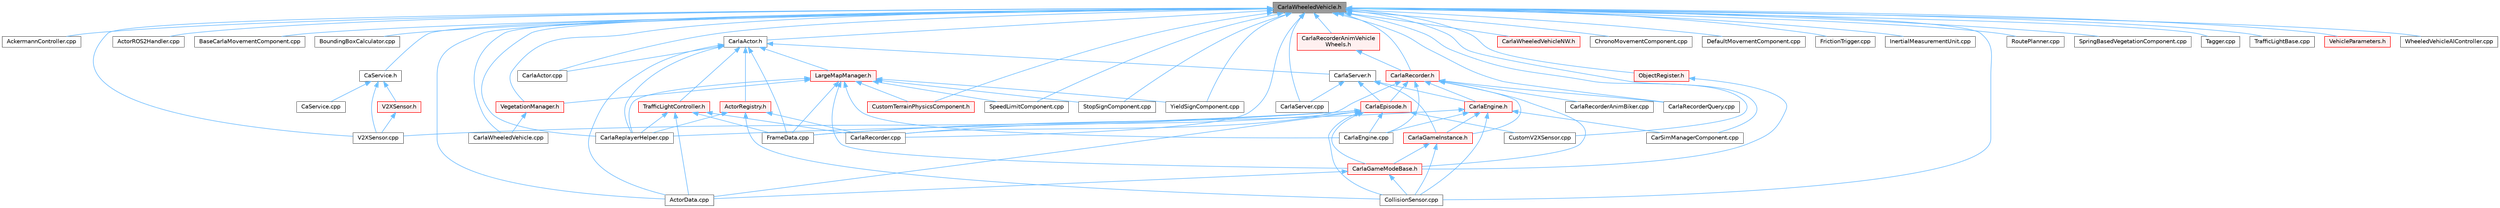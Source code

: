 digraph "CarlaWheeledVehicle.h"
{
 // INTERACTIVE_SVG=YES
 // LATEX_PDF_SIZE
  bgcolor="transparent";
  edge [fontname=Helvetica,fontsize=10,labelfontname=Helvetica,labelfontsize=10];
  node [fontname=Helvetica,fontsize=10,shape=box,height=0.2,width=0.4];
  Node1 [id="Node000001",label="CarlaWheeledVehicle.h",height=0.2,width=0.4,color="gray40", fillcolor="grey60", style="filled", fontcolor="black",tooltip=" "];
  Node1 -> Node2 [id="edge1_Node000001_Node000002",dir="back",color="steelblue1",style="solid",tooltip=" "];
  Node2 [id="Node000002",label="AckermannController.cpp",height=0.2,width=0.4,color="grey40", fillcolor="white", style="filled",URL="$d1/d47/AckermannController_8cpp.html",tooltip=" "];
  Node1 -> Node3 [id="edge2_Node000001_Node000003",dir="back",color="steelblue1",style="solid",tooltip=" "];
  Node3 [id="Node000003",label="ActorData.cpp",height=0.2,width=0.4,color="grey40", fillcolor="white", style="filled",URL="$da/d7f/ActorData_8cpp.html",tooltip=" "];
  Node1 -> Node4 [id="edge3_Node000001_Node000004",dir="back",color="steelblue1",style="solid",tooltip=" "];
  Node4 [id="Node000004",label="ActorROS2Handler.cpp",height=0.2,width=0.4,color="grey40", fillcolor="white", style="filled",URL="$d6/d65/ActorROS2Handler_8cpp.html",tooltip=" "];
  Node1 -> Node5 [id="edge4_Node000001_Node000005",dir="back",color="steelblue1",style="solid",tooltip=" "];
  Node5 [id="Node000005",label="BaseCarlaMovementComponent.cpp",height=0.2,width=0.4,color="grey40", fillcolor="white", style="filled",URL="$da/da6/BaseCarlaMovementComponent_8cpp.html",tooltip=" "];
  Node1 -> Node6 [id="edge5_Node000001_Node000006",dir="back",color="steelblue1",style="solid",tooltip=" "];
  Node6 [id="Node000006",label="BoundingBoxCalculator.cpp",height=0.2,width=0.4,color="grey40", fillcolor="white", style="filled",URL="$dd/dd8/BoundingBoxCalculator_8cpp.html",tooltip=" "];
  Node1 -> Node7 [id="edge6_Node000001_Node000007",dir="back",color="steelblue1",style="solid",tooltip=" "];
  Node7 [id="Node000007",label="CaService.h",height=0.2,width=0.4,color="grey40", fillcolor="white", style="filled",URL="$df/dd8/CaService_8h.html",tooltip=" "];
  Node7 -> Node8 [id="edge7_Node000007_Node000008",dir="back",color="steelblue1",style="solid",tooltip=" "];
  Node8 [id="Node000008",label="CaService.cpp",height=0.2,width=0.4,color="grey40", fillcolor="white", style="filled",URL="$d0/d8d/CaService_8cpp.html",tooltip=" "];
  Node7 -> Node9 [id="edge8_Node000007_Node000009",dir="back",color="steelblue1",style="solid",tooltip=" "];
  Node9 [id="Node000009",label="V2XSensor.cpp",height=0.2,width=0.4,color="grey40", fillcolor="white", style="filled",URL="$d2/df9/V2XSensor_8cpp.html",tooltip=" "];
  Node7 -> Node10 [id="edge9_Node000007_Node000010",dir="back",color="steelblue1",style="solid",tooltip=" "];
  Node10 [id="Node000010",label="V2XSensor.h",height=0.2,width=0.4,color="red", fillcolor="#FFF0F0", style="filled",URL="$d1/d71/V2XSensor_8h.html",tooltip=" "];
  Node10 -> Node9 [id="edge10_Node000010_Node000009",dir="back",color="steelblue1",style="solid",tooltip=" "];
  Node1 -> Node45 [id="edge11_Node000001_Node000045",dir="back",color="steelblue1",style="solid",tooltip=" "];
  Node45 [id="Node000045",label="CarSimManagerComponent.cpp",height=0.2,width=0.4,color="grey40", fillcolor="white", style="filled",URL="$d2/d56/CarSimManagerComponent_8cpp.html",tooltip=" "];
  Node1 -> Node46 [id="edge12_Node000001_Node000046",dir="back",color="steelblue1",style="solid",tooltip=" "];
  Node46 [id="Node000046",label="CarlaActor.cpp",height=0.2,width=0.4,color="grey40", fillcolor="white", style="filled",URL="$d3/d43/CarlaActor_8cpp.html",tooltip=" "];
  Node1 -> Node47 [id="edge13_Node000001_Node000047",dir="back",color="steelblue1",style="solid",tooltip=" "];
  Node47 [id="Node000047",label="CarlaActor.h",height=0.2,width=0.4,color="grey40", fillcolor="white", style="filled",URL="$de/d36/CarlaActor_8h.html",tooltip=" "];
  Node47 -> Node3 [id="edge14_Node000047_Node000003",dir="back",color="steelblue1",style="solid",tooltip=" "];
  Node47 -> Node48 [id="edge15_Node000047_Node000048",dir="back",color="steelblue1",style="solid",tooltip=" "];
  Node48 [id="Node000048",label="ActorRegistry.h",height=0.2,width=0.4,color="red", fillcolor="#FFF0F0", style="filled",URL="$da/de4/ActorRegistry_8h.html",tooltip=" "];
  Node48 -> Node76 [id="edge16_Node000048_Node000076",dir="back",color="steelblue1",style="solid",tooltip=" "];
  Node76 [id="Node000076",label="CarlaRecorder.cpp",height=0.2,width=0.4,color="grey40", fillcolor="white", style="filled",URL="$da/d49/CarlaRecorder_8cpp.html",tooltip=" "];
  Node48 -> Node57 [id="edge17_Node000048_Node000057",dir="back",color="steelblue1",style="solid",tooltip=" "];
  Node57 [id="Node000057",label="CarlaReplayerHelper.cpp",height=0.2,width=0.4,color="grey40", fillcolor="white", style="filled",URL="$d2/d32/CarlaReplayerHelper_8cpp.html",tooltip=" "];
  Node48 -> Node17 [id="edge18_Node000048_Node000017",dir="back",color="steelblue1",style="solid",tooltip=" "];
  Node17 [id="Node000017",label="CollisionSensor.cpp",height=0.2,width=0.4,color="grey40", fillcolor="white", style="filled",URL="$da/df0/CollisionSensor_8cpp.html",tooltip=" "];
  Node47 -> Node46 [id="edge19_Node000047_Node000046",dir="back",color="steelblue1",style="solid",tooltip=" "];
  Node47 -> Node57 [id="edge20_Node000047_Node000057",dir="back",color="steelblue1",style="solid",tooltip=" "];
  Node47 -> Node101 [id="edge21_Node000047_Node000101",dir="back",color="steelblue1",style="solid",tooltip=" "];
  Node101 [id="Node000101",label="CarlaServer.h",height=0.2,width=0.4,color="grey40", fillcolor="white", style="filled",URL="$d0/d35/CarlaServer_8h.html",tooltip=" "];
  Node101 -> Node102 [id="edge22_Node000101_Node000102",dir="back",color="steelblue1",style="solid",tooltip=" "];
  Node102 [id="Node000102",label="CarlaEngine.h",height=0.2,width=0.4,color="red", fillcolor="#FFF0F0", style="filled",URL="$d0/d11/CarlaEngine_8h.html",tooltip=" "];
  Node102 -> Node45 [id="edge23_Node000102_Node000045",dir="back",color="steelblue1",style="solid",tooltip=" "];
  Node102 -> Node51 [id="edge24_Node000102_Node000051",dir="back",color="steelblue1",style="solid",tooltip=" "];
  Node51 [id="Node000051",label="CarlaEngine.cpp",height=0.2,width=0.4,color="grey40", fillcolor="white", style="filled",URL="$d6/da1/CarlaEngine_8cpp.html",tooltip=" "];
  Node102 -> Node104 [id="edge25_Node000102_Node000104",dir="back",color="steelblue1",style="solid",tooltip=" "];
  Node104 [id="Node000104",label="CarlaGameInstance.h",height=0.2,width=0.4,color="red", fillcolor="#FFF0F0", style="filled",URL="$d2/dba/CarlaGameInstance_8h.html",tooltip=" "];
  Node104 -> Node53 [id="edge26_Node000104_Node000053",dir="back",color="steelblue1",style="solid",tooltip=" "];
  Node53 [id="Node000053",label="CarlaGameModeBase.h",height=0.2,width=0.4,color="red", fillcolor="#FFF0F0", style="filled",URL="$d3/d49/CarlaGameModeBase_8h.html",tooltip=" "];
  Node53 -> Node3 [id="edge27_Node000053_Node000003",dir="back",color="steelblue1",style="solid",tooltip=" "];
  Node53 -> Node17 [id="edge28_Node000053_Node000017",dir="back",color="steelblue1",style="solid",tooltip=" "];
  Node104 -> Node17 [id="edge29_Node000104_Node000017",dir="back",color="steelblue1",style="solid",tooltip=" "];
  Node102 -> Node17 [id="edge30_Node000102_Node000017",dir="back",color="steelblue1",style="solid",tooltip=" "];
  Node102 -> Node62 [id="edge31_Node000102_Node000062",dir="back",color="steelblue1",style="solid",tooltip=" "];
  Node62 [id="Node000062",label="FrameData.cpp",height=0.2,width=0.4,color="grey40", fillcolor="white", style="filled",URL="$df/d8a/FrameData_8cpp.html",tooltip=" "];
  Node101 -> Node50 [id="edge32_Node000101_Node000050",dir="back",color="steelblue1",style="solid",tooltip=" "];
  Node50 [id="Node000050",label="CarlaEpisode.h",height=0.2,width=0.4,color="red", fillcolor="#FFF0F0", style="filled",URL="$de/db8/CarlaEpisode_8h.html",tooltip=" "];
  Node50 -> Node3 [id="edge33_Node000050_Node000003",dir="back",color="steelblue1",style="solid",tooltip=" "];
  Node50 -> Node51 [id="edge34_Node000050_Node000051",dir="back",color="steelblue1",style="solid",tooltip=" "];
  Node50 -> Node53 [id="edge35_Node000050_Node000053",dir="back",color="steelblue1",style="solid",tooltip=" "];
  Node50 -> Node76 [id="edge36_Node000050_Node000076",dir="back",color="steelblue1",style="solid",tooltip=" "];
  Node50 -> Node57 [id="edge37_Node000050_Node000057",dir="back",color="steelblue1",style="solid",tooltip=" "];
  Node50 -> Node17 [id="edge38_Node000050_Node000017",dir="back",color="steelblue1",style="solid",tooltip=" "];
  Node50 -> Node19 [id="edge39_Node000050_Node000019",dir="back",color="steelblue1",style="solid",tooltip=" "];
  Node19 [id="Node000019",label="CustomV2XSensor.cpp",height=0.2,width=0.4,color="grey40", fillcolor="white", style="filled",URL="$d8/d97/CustomV2XSensor_8cpp.html",tooltip=" "];
  Node50 -> Node62 [id="edge40_Node000050_Node000062",dir="back",color="steelblue1",style="solid",tooltip=" "];
  Node50 -> Node9 [id="edge41_Node000050_Node000009",dir="back",color="steelblue1",style="solid",tooltip=" "];
  Node101 -> Node104 [id="edge42_Node000101_Node000104",dir="back",color="steelblue1",style="solid",tooltip=" "];
  Node101 -> Node58 [id="edge43_Node000101_Node000058",dir="back",color="steelblue1",style="solid",tooltip=" "];
  Node58 [id="Node000058",label="CarlaServer.cpp",height=0.2,width=0.4,color="grey40", fillcolor="white", style="filled",URL="$db/d6c/CarlaServer_8cpp.html",tooltip=" "];
  Node47 -> Node62 [id="edge44_Node000047_Node000062",dir="back",color="steelblue1",style="solid",tooltip=" "];
  Node47 -> Node111 [id="edge45_Node000047_Node000111",dir="back",color="steelblue1",style="solid",tooltip=" "];
  Node111 [id="Node000111",label="LargeMapManager.h",height=0.2,width=0.4,color="red", fillcolor="#FFF0F0", style="filled",URL="$d3/d30/LargeMapManager_8h.html",tooltip=" "];
  Node111 -> Node51 [id="edge46_Node000111_Node000051",dir="back",color="steelblue1",style="solid",tooltip=" "];
  Node111 -> Node53 [id="edge47_Node000111_Node000053",dir="back",color="steelblue1",style="solid",tooltip=" "];
  Node111 -> Node57 [id="edge48_Node000111_Node000057",dir="back",color="steelblue1",style="solid",tooltip=" "];
  Node111 -> Node112 [id="edge49_Node000111_Node000112",dir="back",color="steelblue1",style="solid",tooltip=" "];
  Node112 [id="Node000112",label="CustomTerrainPhysicsComponent.h",height=0.2,width=0.4,color="red", fillcolor="#FFF0F0", style="filled",URL="$d1/d4f/CustomTerrainPhysicsComponent_8h.html",tooltip=" "];
  Node111 -> Node62 [id="edge50_Node000111_Node000062",dir="back",color="steelblue1",style="solid",tooltip=" "];
  Node111 -> Node68 [id="edge51_Node000111_Node000068",dir="back",color="steelblue1",style="solid",tooltip=" "];
  Node68 [id="Node000068",label="SpeedLimitComponent.cpp",height=0.2,width=0.4,color="grey40", fillcolor="white", style="filled",URL="$d2/dd9/SpeedLimitComponent_8cpp.html",tooltip=" "];
  Node111 -> Node69 [id="edge52_Node000111_Node000069",dir="back",color="steelblue1",style="solid",tooltip=" "];
  Node69 [id="Node000069",label="StopSignComponent.cpp",height=0.2,width=0.4,color="grey40", fillcolor="white", style="filled",URL="$d6/ddb/StopSignComponent_8cpp.html",tooltip=" "];
  Node111 -> Node116 [id="edge53_Node000111_Node000116",dir="back",color="steelblue1",style="solid",tooltip=" "];
  Node116 [id="Node000116",label="VegetationManager.h",height=0.2,width=0.4,color="red", fillcolor="#FFF0F0", style="filled",URL="$d9/d64/VegetationManager_8h.html",tooltip=" "];
  Node116 -> Node60 [id="edge54_Node000116_Node000060",dir="back",color="steelblue1",style="solid",tooltip=" "];
  Node60 [id="Node000060",label="CarlaWheeledVehicle.cpp",height=0.2,width=0.4,color="grey40", fillcolor="white", style="filled",URL="$dc/d65/CarlaWheeledVehicle_8cpp.html",tooltip=" "];
  Node111 -> Node75 [id="edge55_Node000111_Node000075",dir="back",color="steelblue1",style="solid",tooltip=" "];
  Node75 [id="Node000075",label="YieldSignComponent.cpp",height=0.2,width=0.4,color="grey40", fillcolor="white", style="filled",URL="$d4/d36/YieldSignComponent_8cpp.html",tooltip=" "];
  Node47 -> Node117 [id="edge56_Node000047_Node000117",dir="back",color="steelblue1",style="solid",tooltip=" "];
  Node117 [id="Node000117",label="TrafficLightController.h",height=0.2,width=0.4,color="red", fillcolor="#FFF0F0", style="filled",URL="$dd/d67/TrafficLightController_8h.html",tooltip=" "];
  Node117 -> Node3 [id="edge57_Node000117_Node000003",dir="back",color="steelblue1",style="solid",tooltip=" "];
  Node117 -> Node76 [id="edge58_Node000117_Node000076",dir="back",color="steelblue1",style="solid",tooltip=" "];
  Node117 -> Node57 [id="edge59_Node000117_Node000057",dir="back",color="steelblue1",style="solid",tooltip=" "];
  Node117 -> Node62 [id="edge60_Node000117_Node000062",dir="back",color="steelblue1",style="solid",tooltip=" "];
  Node1 -> Node76 [id="edge61_Node000001_Node000076",dir="back",color="steelblue1",style="solid",tooltip=" "];
  Node1 -> Node121 [id="edge62_Node000001_Node000121",dir="back",color="steelblue1",style="solid",tooltip=" "];
  Node121 [id="Node000121",label="CarlaRecorder.h",height=0.2,width=0.4,color="red", fillcolor="#FFF0F0", style="filled",URL="$d9/d6a/CarlaRecorder_8h.html",tooltip=" "];
  Node121 -> Node51 [id="edge63_Node000121_Node000051",dir="back",color="steelblue1",style="solid",tooltip=" "];
  Node121 -> Node102 [id="edge64_Node000121_Node000102",dir="back",color="steelblue1",style="solid",tooltip=" "];
  Node121 -> Node50 [id="edge65_Node000121_Node000050",dir="back",color="steelblue1",style="solid",tooltip=" "];
  Node121 -> Node104 [id="edge66_Node000121_Node000104",dir="back",color="steelblue1",style="solid",tooltip=" "];
  Node121 -> Node53 [id="edge67_Node000121_Node000053",dir="back",color="steelblue1",style="solid",tooltip=" "];
  Node121 -> Node76 [id="edge68_Node000121_Node000076",dir="back",color="steelblue1",style="solid",tooltip=" "];
  Node121 -> Node122 [id="edge69_Node000121_Node000122",dir="back",color="steelblue1",style="solid",tooltip=" "];
  Node122 [id="Node000122",label="CarlaRecorderAnimBiker.cpp",height=0.2,width=0.4,color="grey40", fillcolor="white", style="filled",URL="$d2/d93/CarlaRecorderAnimBiker_8cpp.html",tooltip=" "];
  Node121 -> Node140 [id="edge70_Node000121_Node000140",dir="back",color="steelblue1",style="solid",tooltip=" "];
  Node140 [id="Node000140",label="CarlaRecorderQuery.cpp",height=0.2,width=0.4,color="grey40", fillcolor="white", style="filled",URL="$de/dc6/CarlaRecorderQuery_8cpp.html",tooltip=" "];
  Node1 -> Node145 [id="edge71_Node000001_Node000145",dir="back",color="steelblue1",style="solid",tooltip=" "];
  Node145 [id="Node000145",label="CarlaRecorderAnimVehicle\lWheels.h",height=0.2,width=0.4,color="red", fillcolor="#FFF0F0", style="filled",URL="$d0/d5c/CarlaRecorderAnimVehicleWheels_8h.html",tooltip=" "];
  Node145 -> Node121 [id="edge72_Node000145_Node000121",dir="back",color="steelblue1",style="solid",tooltip=" "];
  Node1 -> Node140 [id="edge73_Node000001_Node000140",dir="back",color="steelblue1",style="solid",tooltip=" "];
  Node1 -> Node57 [id="edge74_Node000001_Node000057",dir="back",color="steelblue1",style="solid",tooltip=" "];
  Node1 -> Node58 [id="edge75_Node000001_Node000058",dir="back",color="steelblue1",style="solid",tooltip=" "];
  Node1 -> Node60 [id="edge76_Node000001_Node000060",dir="back",color="steelblue1",style="solid",tooltip=" "];
  Node1 -> Node149 [id="edge77_Node000001_Node000149",dir="back",color="steelblue1",style="solid",tooltip=" "];
  Node149 [id="Node000149",label="CarlaWheeledVehicleNW.h",height=0.2,width=0.4,color="red", fillcolor="#FFF0F0", style="filled",URL="$de/dba/CarlaWheeledVehicleNW_8h.html",tooltip=" "];
  Node1 -> Node151 [id="edge78_Node000001_Node000151",dir="back",color="steelblue1",style="solid",tooltip=" "];
  Node151 [id="Node000151",label="ChronoMovementComponent.cpp",height=0.2,width=0.4,color="grey40", fillcolor="white", style="filled",URL="$db/d1c/ChronoMovementComponent_8cpp.html",tooltip=" "];
  Node1 -> Node17 [id="edge79_Node000001_Node000017",dir="back",color="steelblue1",style="solid",tooltip=" "];
  Node1 -> Node112 [id="edge80_Node000001_Node000112",dir="back",color="steelblue1",style="solid",tooltip=" "];
  Node1 -> Node19 [id="edge81_Node000001_Node000019",dir="back",color="steelblue1",style="solid",tooltip=" "];
  Node1 -> Node152 [id="edge82_Node000001_Node000152",dir="back",color="steelblue1",style="solid",tooltip=" "];
  Node152 [id="Node000152",label="DefaultMovementComponent.cpp",height=0.2,width=0.4,color="grey40", fillcolor="white", style="filled",URL="$d1/d60/DefaultMovementComponent_8cpp.html",tooltip=" "];
  Node1 -> Node79 [id="edge83_Node000001_Node000079",dir="back",color="steelblue1",style="solid",tooltip=" "];
  Node79 [id="Node000079",label="FrictionTrigger.cpp",height=0.2,width=0.4,color="grey40", fillcolor="white", style="filled",URL="$d8/de2/FrictionTrigger_8cpp.html",tooltip=" "];
  Node1 -> Node23 [id="edge84_Node000001_Node000023",dir="back",color="steelblue1",style="solid",tooltip=" "];
  Node23 [id="Node000023",label="InertialMeasurementUnit.cpp",height=0.2,width=0.4,color="grey40", fillcolor="white", style="filled",URL="$d7/d78/InertialMeasurementUnit_8cpp.html",tooltip=" "];
  Node1 -> Node153 [id="edge85_Node000001_Node000153",dir="back",color="steelblue1",style="solid",tooltip=" "];
  Node153 [id="Node000153",label="ObjectRegister.h",height=0.2,width=0.4,color="red", fillcolor="#FFF0F0", style="filled",URL="$d4/d5b/ObjectRegister_8h.html",tooltip=" "];
  Node153 -> Node53 [id="edge86_Node000153_Node000053",dir="back",color="steelblue1",style="solid",tooltip=" "];
  Node1 -> Node155 [id="edge87_Node000001_Node000155",dir="back",color="steelblue1",style="solid",tooltip=" "];
  Node155 [id="Node000155",label="RoutePlanner.cpp",height=0.2,width=0.4,color="grey40", fillcolor="white", style="filled",URL="$de/d45/RoutePlanner_8cpp.html",tooltip=" "];
  Node1 -> Node68 [id="edge88_Node000001_Node000068",dir="back",color="steelblue1",style="solid",tooltip=" "];
  Node1 -> Node156 [id="edge89_Node000001_Node000156",dir="back",color="steelblue1",style="solid",tooltip=" "];
  Node156 [id="Node000156",label="SpringBasedVegetationComponent.cpp",height=0.2,width=0.4,color="grey40", fillcolor="white", style="filled",URL="$db/d66/SpringBasedVegetationComponent_8cpp.html",tooltip=" "];
  Node1 -> Node69 [id="edge90_Node000001_Node000069",dir="back",color="steelblue1",style="solid",tooltip=" "];
  Node1 -> Node157 [id="edge91_Node000001_Node000157",dir="back",color="steelblue1",style="solid",tooltip=" "];
  Node157 [id="Node000157",label="Tagger.cpp",height=0.2,width=0.4,color="grey40", fillcolor="white", style="filled",URL="$d2/d35/Tagger_8cpp.html",tooltip=" "];
  Node1 -> Node70 [id="edge92_Node000001_Node000070",dir="back",color="steelblue1",style="solid",tooltip=" "];
  Node70 [id="Node000070",label="TrafficLightBase.cpp",height=0.2,width=0.4,color="grey40", fillcolor="white", style="filled",URL="$d2/d40/TrafficLightBase_8cpp.html",tooltip=" "];
  Node1 -> Node9 [id="edge93_Node000001_Node000009",dir="back",color="steelblue1",style="solid",tooltip=" "];
  Node1 -> Node116 [id="edge94_Node000001_Node000116",dir="back",color="steelblue1",style="solid",tooltip=" "];
  Node1 -> Node158 [id="edge95_Node000001_Node000158",dir="back",color="steelblue1",style="solid",tooltip=" "];
  Node158 [id="Node000158",label="VehicleParameters.h",height=0.2,width=0.4,color="red", fillcolor="#FFF0F0", style="filled",URL="$d1/d1b/VehicleParameters_8h.html",tooltip=" "];
  Node1 -> Node159 [id="edge96_Node000001_Node000159",dir="back",color="steelblue1",style="solid",tooltip=" "];
  Node159 [id="Node000159",label="WheeledVehicleAIController.cpp",height=0.2,width=0.4,color="grey40", fillcolor="white", style="filled",URL="$d8/de0/WheeledVehicleAIController_8cpp.html",tooltip=" "];
  Node1 -> Node75 [id="edge97_Node000001_Node000075",dir="back",color="steelblue1",style="solid",tooltip=" "];
}
